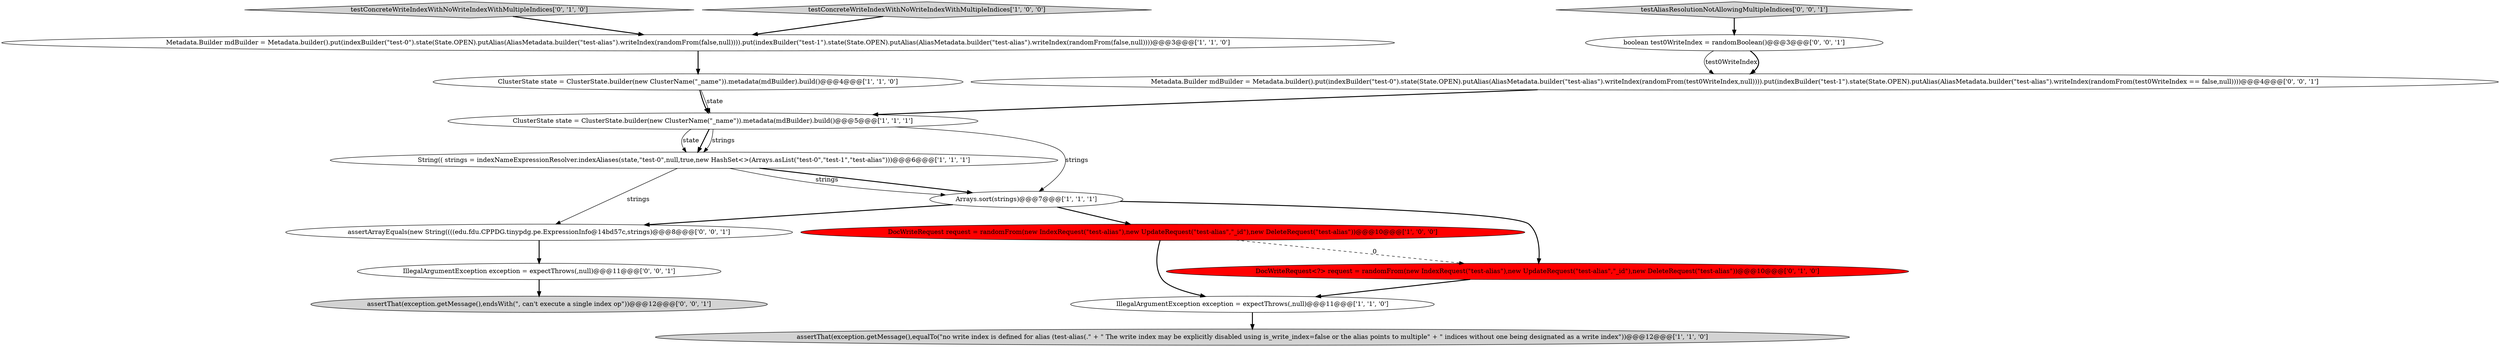 digraph {
4 [style = filled, label = "assertThat(exception.getMessage(),equalTo(\"no write index is defined for alias (test-alias(.\" + \" The write index may be explicitly disabled using is_write_index=false or the alias points to multiple\" + \" indices without one being designated as a write index\"))@@@12@@@['1', '1', '0']", fillcolor = lightgray, shape = ellipse image = "AAA0AAABBB1BBB"];
16 [style = filled, label = "IllegalArgumentException exception = expectThrows(,null)@@@11@@@['0', '0', '1']", fillcolor = white, shape = ellipse image = "AAA0AAABBB3BBB"];
3 [style = filled, label = "ClusterState state = ClusterState.builder(new ClusterName(\"_name\")).metadata(mdBuilder).build()@@@5@@@['1', '1', '1']", fillcolor = white, shape = ellipse image = "AAA0AAABBB1BBB"];
7 [style = filled, label = "testConcreteWriteIndexWithNoWriteIndexWithMultipleIndices['1', '0', '0']", fillcolor = lightgray, shape = diamond image = "AAA0AAABBB1BBB"];
0 [style = filled, label = "Arrays.sort(strings)@@@7@@@['1', '1', '1']", fillcolor = white, shape = ellipse image = "AAA0AAABBB1BBB"];
2 [style = filled, label = "ClusterState state = ClusterState.builder(new ClusterName(\"_name\")).metadata(mdBuilder).build()@@@4@@@['1', '1', '0']", fillcolor = white, shape = ellipse image = "AAA0AAABBB1BBB"];
1 [style = filled, label = "IllegalArgumentException exception = expectThrows(,null)@@@11@@@['1', '1', '0']", fillcolor = white, shape = ellipse image = "AAA0AAABBB1BBB"];
5 [style = filled, label = "DocWriteRequest request = randomFrom(new IndexRequest(\"test-alias\"),new UpdateRequest(\"test-alias\",\"_id\"),new DeleteRequest(\"test-alias\"))@@@10@@@['1', '0', '0']", fillcolor = red, shape = ellipse image = "AAA1AAABBB1BBB"];
6 [style = filled, label = "Metadata.Builder mdBuilder = Metadata.builder().put(indexBuilder(\"test-0\").state(State.OPEN).putAlias(AliasMetadata.builder(\"test-alias\").writeIndex(randomFrom(false,null)))).put(indexBuilder(\"test-1\").state(State.OPEN).putAlias(AliasMetadata.builder(\"test-alias\").writeIndex(randomFrom(false,null))))@@@3@@@['1', '1', '0']", fillcolor = white, shape = ellipse image = "AAA0AAABBB1BBB"];
11 [style = filled, label = "testAliasResolutionNotAllowingMultipleIndices['0', '0', '1']", fillcolor = lightgray, shape = diamond image = "AAA0AAABBB3BBB"];
13 [style = filled, label = "assertArrayEquals(new String((((edu.fdu.CPPDG.tinypdg.pe.ExpressionInfo@14bd57c,strings)@@@8@@@['0', '0', '1']", fillcolor = white, shape = ellipse image = "AAA0AAABBB3BBB"];
8 [style = filled, label = "String(( strings = indexNameExpressionResolver.indexAliases(state,\"test-0\",null,true,new HashSet<>(Arrays.asList(\"test-0\",\"test-1\",\"test-alias\")))@@@6@@@['1', '1', '1']", fillcolor = white, shape = ellipse image = "AAA0AAABBB1BBB"];
15 [style = filled, label = "Metadata.Builder mdBuilder = Metadata.builder().put(indexBuilder(\"test-0\").state(State.OPEN).putAlias(AliasMetadata.builder(\"test-alias\").writeIndex(randomFrom(test0WriteIndex,null)))).put(indexBuilder(\"test-1\").state(State.OPEN).putAlias(AliasMetadata.builder(\"test-alias\").writeIndex(randomFrom(test0WriteIndex == false,null))))@@@4@@@['0', '0', '1']", fillcolor = white, shape = ellipse image = "AAA0AAABBB3BBB"];
12 [style = filled, label = "assertThat(exception.getMessage(),endsWith(\", can't execute a single index op\"))@@@12@@@['0', '0', '1']", fillcolor = lightgray, shape = ellipse image = "AAA0AAABBB3BBB"];
9 [style = filled, label = "testConcreteWriteIndexWithNoWriteIndexWithMultipleIndices['0', '1', '0']", fillcolor = lightgray, shape = diamond image = "AAA0AAABBB2BBB"];
10 [style = filled, label = "DocWriteRequest<?> request = randomFrom(new IndexRequest(\"test-alias\"),new UpdateRequest(\"test-alias\",\"_id\"),new DeleteRequest(\"test-alias\"))@@@10@@@['0', '1', '0']", fillcolor = red, shape = ellipse image = "AAA1AAABBB2BBB"];
14 [style = filled, label = "boolean test0WriteIndex = randomBoolean()@@@3@@@['0', '0', '1']", fillcolor = white, shape = ellipse image = "AAA0AAABBB3BBB"];
1->4 [style = bold, label=""];
2->3 [style = solid, label="state"];
0->13 [style = bold, label=""];
11->14 [style = bold, label=""];
2->3 [style = bold, label=""];
3->8 [style = solid, label="state"];
15->3 [style = bold, label=""];
13->16 [style = bold, label=""];
9->6 [style = bold, label=""];
6->2 [style = bold, label=""];
8->0 [style = bold, label=""];
5->1 [style = bold, label=""];
0->10 [style = bold, label=""];
8->13 [style = solid, label="strings"];
5->10 [style = dashed, label="0"];
3->8 [style = bold, label=""];
14->15 [style = solid, label="test0WriteIndex"];
7->6 [style = bold, label=""];
14->15 [style = bold, label=""];
3->8 [style = solid, label="strings"];
10->1 [style = bold, label=""];
16->12 [style = bold, label=""];
3->0 [style = solid, label="strings"];
8->0 [style = solid, label="strings"];
0->5 [style = bold, label=""];
}
